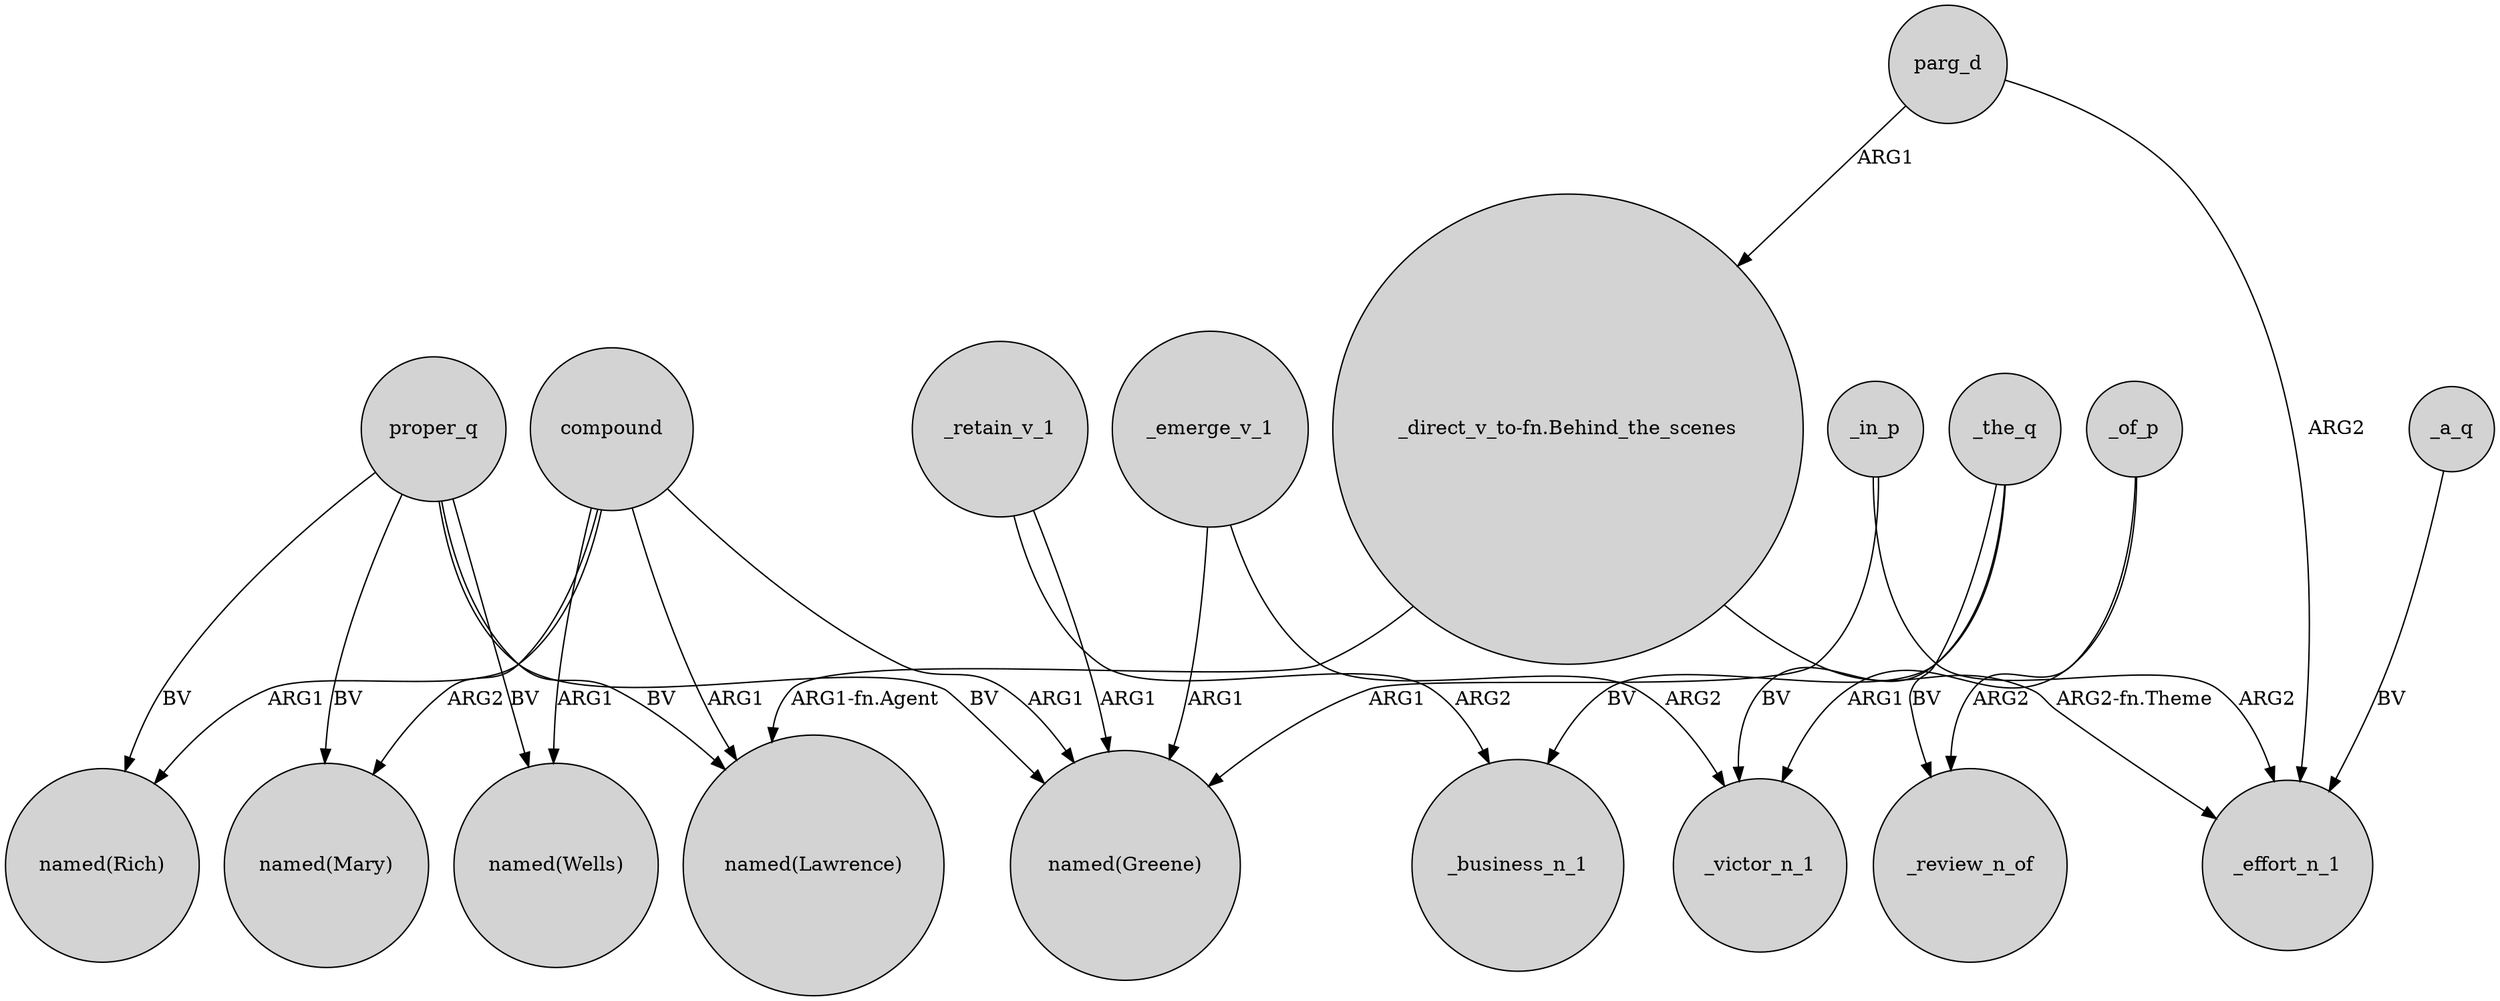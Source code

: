 digraph {
	node [shape=circle style=filled]
	_the_q -> _business_n_1 [label=BV]
	"_direct_v_to-fn.Behind_the_scenes" -> _effort_n_1 [label="ARG2-fn.Theme"]
	compound -> "named(Wells)" [label=ARG1]
	_in_p -> _effort_n_1 [label=ARG2]
	parg_d -> "_direct_v_to-fn.Behind_the_scenes" [label=ARG1]
	_of_p -> _review_n_of [label=ARG2]
	"_direct_v_to-fn.Behind_the_scenes" -> "named(Lawrence)" [label="ARG1-fn.Agent"]
	parg_d -> _effort_n_1 [label=ARG2]
	_retain_v_1 -> "named(Greene)" [label=ARG1]
	_in_p -> "named(Greene)" [label=ARG1]
	compound -> "named(Greene)" [label=ARG1]
	_emerge_v_1 -> "named(Greene)" [label=ARG1]
	compound -> "named(Rich)" [label=ARG1]
	proper_q -> "named(Mary)" [label=BV]
	proper_q -> "named(Wells)" [label=BV]
	_of_p -> _victor_n_1 [label=ARG1]
	_the_q -> _victor_n_1 [label=BV]
	compound -> "named(Lawrence)" [label=ARG1]
	_the_q -> _review_n_of [label=BV]
	_a_q -> _effort_n_1 [label=BV]
	_retain_v_1 -> _business_n_1 [label=ARG2]
	compound -> "named(Mary)" [label=ARG2]
	proper_q -> "named(Greene)" [label=BV]
	proper_q -> "named(Lawrence)" [label=BV]
	proper_q -> "named(Rich)" [label=BV]
	_emerge_v_1 -> _victor_n_1 [label=ARG2]
}
